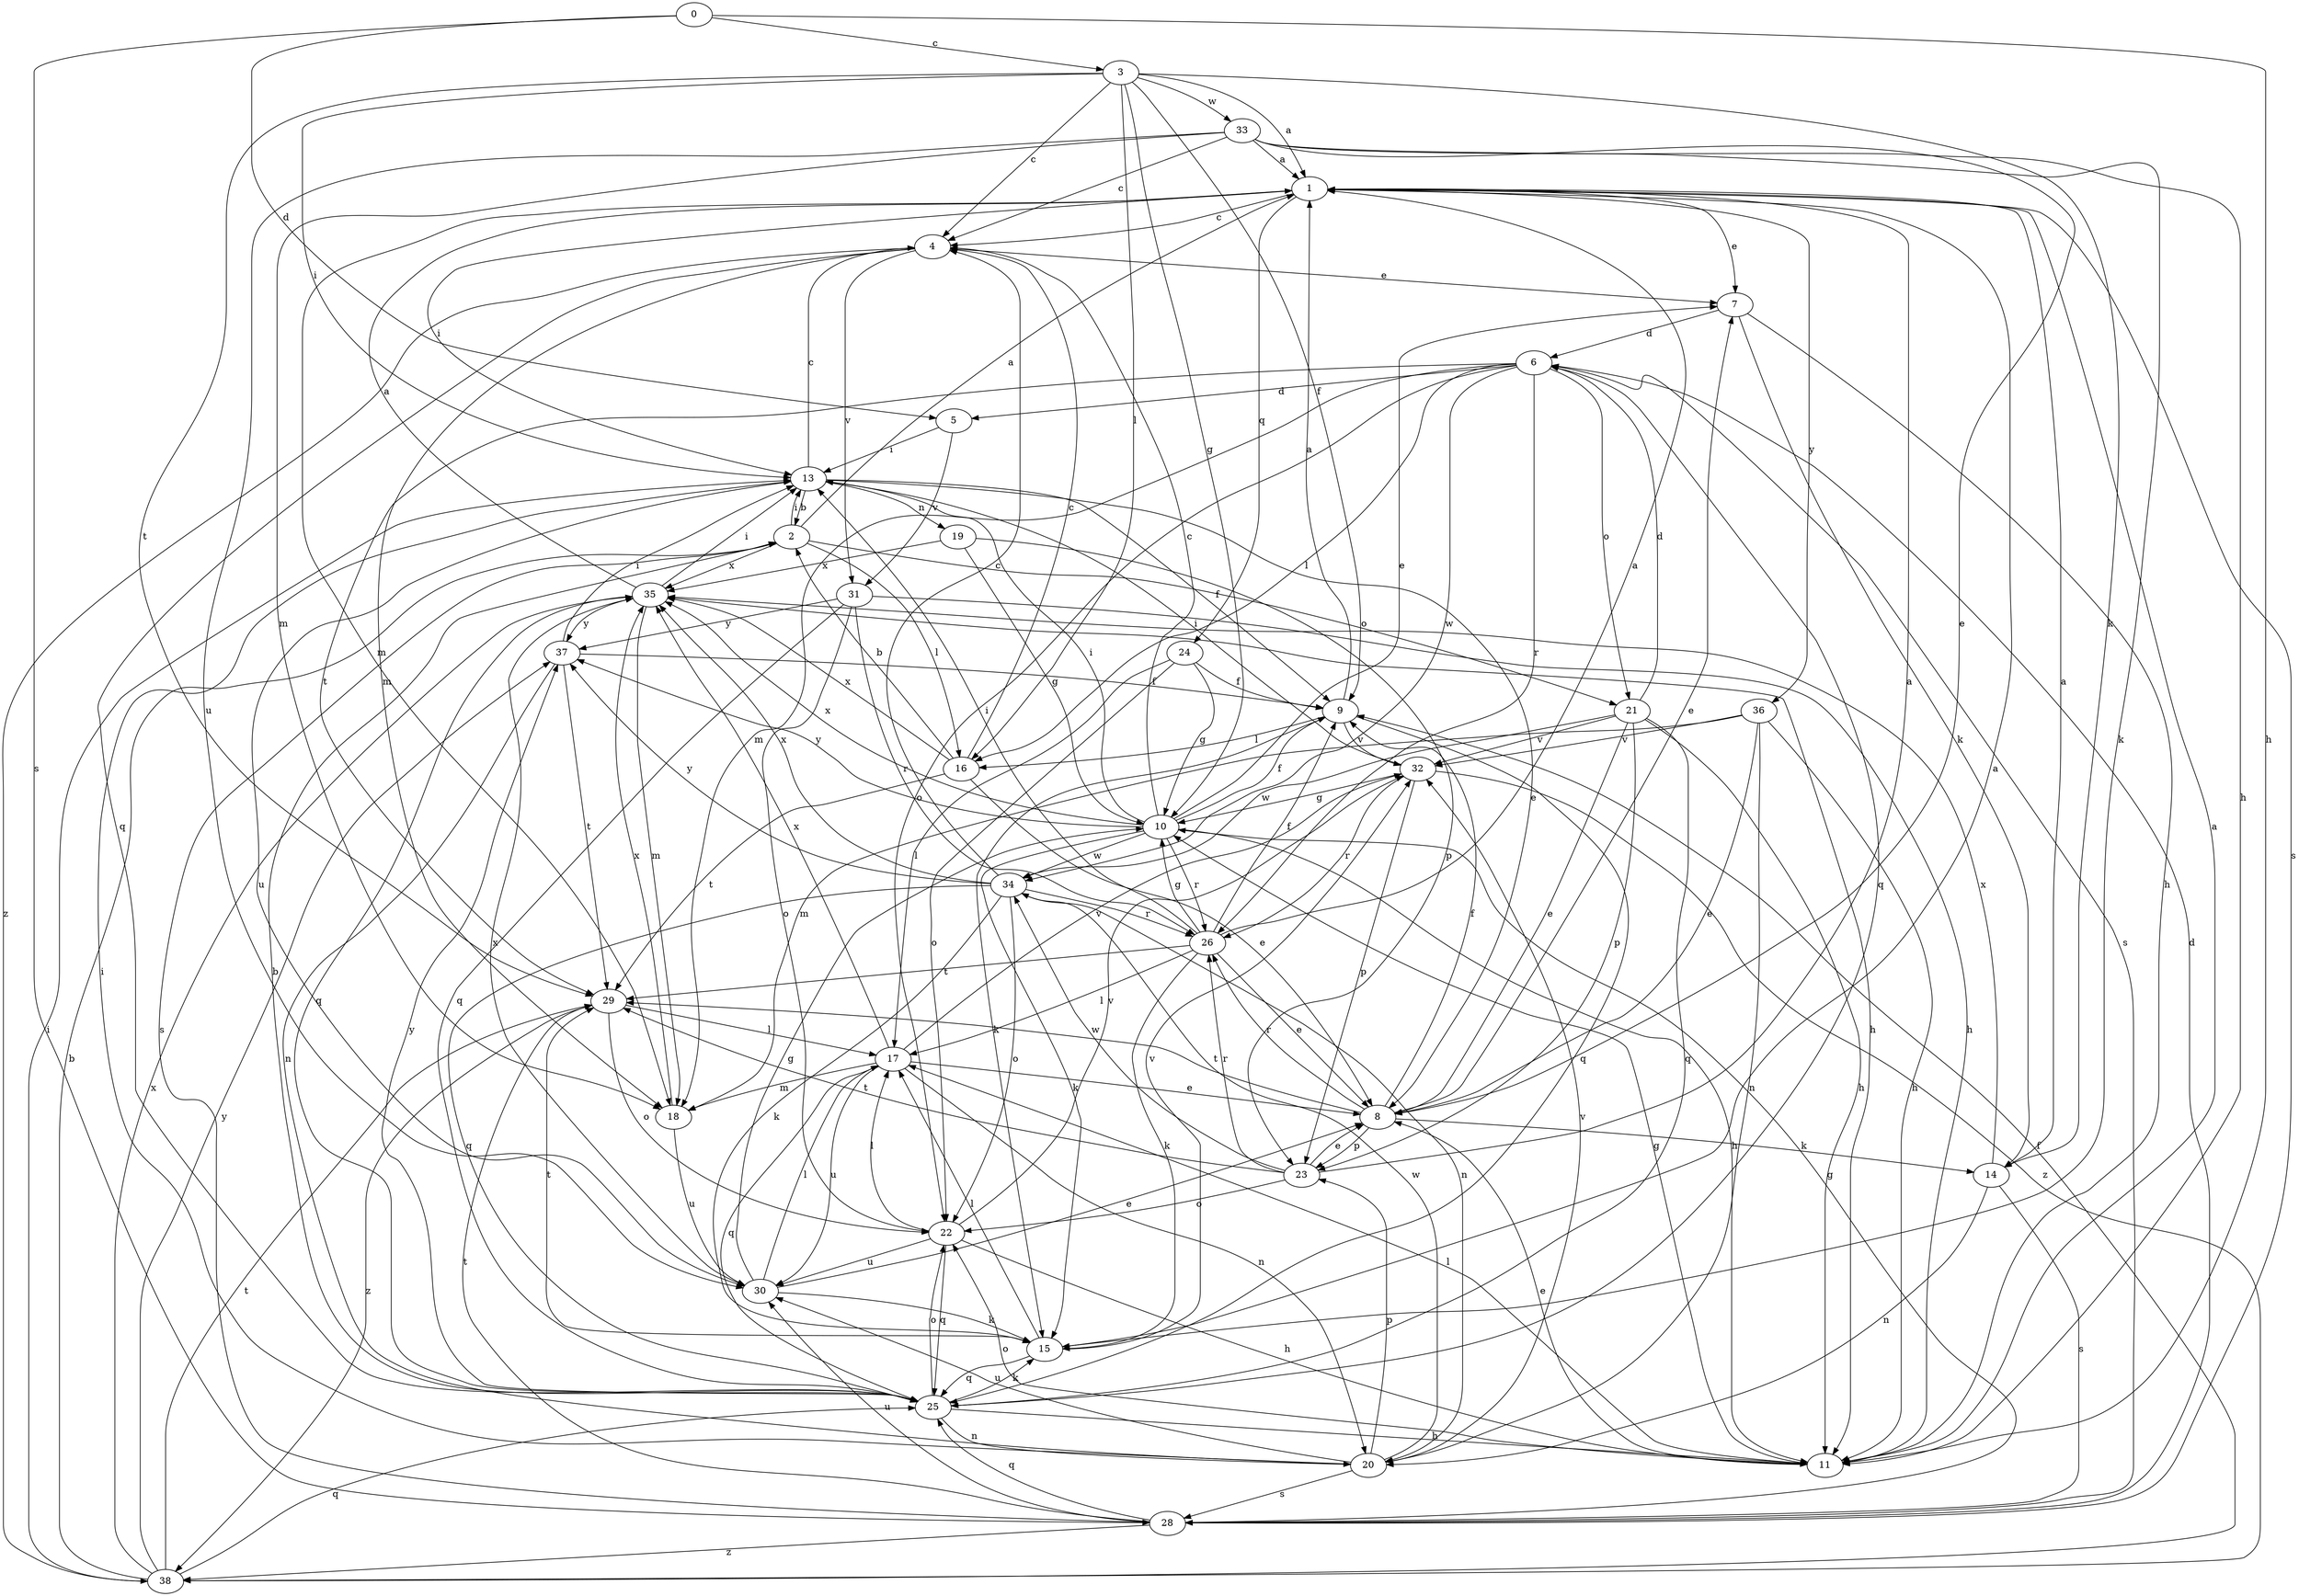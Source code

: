 strict digraph  {
0;
1;
2;
3;
4;
5;
6;
7;
8;
9;
10;
11;
13;
14;
15;
16;
17;
18;
19;
20;
21;
22;
23;
24;
25;
26;
28;
29;
30;
31;
32;
33;
34;
35;
36;
37;
38;
0 -> 3  [label=c];
0 -> 5  [label=d];
0 -> 11  [label=h];
0 -> 28  [label=s];
1 -> 4  [label=c];
1 -> 7  [label=e];
1 -> 13  [label=i];
1 -> 18  [label=m];
1 -> 24  [label=q];
1 -> 28  [label=s];
1 -> 36  [label=y];
2 -> 1  [label=a];
2 -> 13  [label=i];
2 -> 16  [label=l];
2 -> 21  [label=o];
2 -> 28  [label=s];
2 -> 35  [label=x];
3 -> 1  [label=a];
3 -> 4  [label=c];
3 -> 9  [label=f];
3 -> 10  [label=g];
3 -> 13  [label=i];
3 -> 14  [label=k];
3 -> 16  [label=l];
3 -> 29  [label=t];
3 -> 33  [label=w];
4 -> 7  [label=e];
4 -> 18  [label=m];
4 -> 25  [label=q];
4 -> 31  [label=v];
4 -> 38  [label=z];
5 -> 13  [label=i];
5 -> 31  [label=v];
6 -> 5  [label=d];
6 -> 16  [label=l];
6 -> 18  [label=m];
6 -> 21  [label=o];
6 -> 22  [label=o];
6 -> 25  [label=q];
6 -> 26  [label=r];
6 -> 28  [label=s];
6 -> 29  [label=t];
6 -> 34  [label=w];
7 -> 6  [label=d];
7 -> 11  [label=h];
7 -> 14  [label=k];
8 -> 7  [label=e];
8 -> 9  [label=f];
8 -> 14  [label=k];
8 -> 23  [label=p];
8 -> 26  [label=r];
8 -> 29  [label=t];
9 -> 1  [label=a];
9 -> 15  [label=k];
9 -> 16  [label=l];
9 -> 25  [label=q];
9 -> 32  [label=v];
10 -> 4  [label=c];
10 -> 7  [label=e];
10 -> 9  [label=f];
10 -> 11  [label=h];
10 -> 13  [label=i];
10 -> 15  [label=k];
10 -> 26  [label=r];
10 -> 34  [label=w];
10 -> 35  [label=x];
10 -> 37  [label=y];
11 -> 1  [label=a];
11 -> 8  [label=e];
11 -> 10  [label=g];
11 -> 17  [label=l];
11 -> 22  [label=o];
13 -> 2  [label=b];
13 -> 4  [label=c];
13 -> 8  [label=e];
13 -> 9  [label=f];
13 -> 19  [label=n];
13 -> 30  [label=u];
14 -> 1  [label=a];
14 -> 20  [label=n];
14 -> 28  [label=s];
14 -> 35  [label=x];
15 -> 1  [label=a];
15 -> 17  [label=l];
15 -> 25  [label=q];
15 -> 29  [label=t];
15 -> 32  [label=v];
16 -> 2  [label=b];
16 -> 4  [label=c];
16 -> 8  [label=e];
16 -> 29  [label=t];
16 -> 35  [label=x];
17 -> 8  [label=e];
17 -> 18  [label=m];
17 -> 20  [label=n];
17 -> 25  [label=q];
17 -> 30  [label=u];
17 -> 32  [label=v];
17 -> 35  [label=x];
18 -> 30  [label=u];
18 -> 35  [label=x];
19 -> 10  [label=g];
19 -> 23  [label=p];
19 -> 35  [label=x];
20 -> 13  [label=i];
20 -> 23  [label=p];
20 -> 28  [label=s];
20 -> 30  [label=u];
20 -> 32  [label=v];
20 -> 34  [label=w];
21 -> 6  [label=d];
21 -> 8  [label=e];
21 -> 11  [label=h];
21 -> 23  [label=p];
21 -> 25  [label=q];
21 -> 32  [label=v];
21 -> 34  [label=w];
22 -> 11  [label=h];
22 -> 17  [label=l];
22 -> 25  [label=q];
22 -> 30  [label=u];
22 -> 32  [label=v];
23 -> 1  [label=a];
23 -> 8  [label=e];
23 -> 22  [label=o];
23 -> 26  [label=r];
23 -> 29  [label=t];
23 -> 34  [label=w];
24 -> 9  [label=f];
24 -> 10  [label=g];
24 -> 17  [label=l];
24 -> 22  [label=o];
25 -> 2  [label=b];
25 -> 11  [label=h];
25 -> 15  [label=k];
25 -> 20  [label=n];
25 -> 22  [label=o];
25 -> 37  [label=y];
26 -> 1  [label=a];
26 -> 8  [label=e];
26 -> 9  [label=f];
26 -> 10  [label=g];
26 -> 13  [label=i];
26 -> 15  [label=k];
26 -> 17  [label=l];
26 -> 29  [label=t];
28 -> 6  [label=d];
28 -> 10  [label=g];
28 -> 25  [label=q];
28 -> 29  [label=t];
28 -> 30  [label=u];
28 -> 38  [label=z];
29 -> 17  [label=l];
29 -> 22  [label=o];
29 -> 38  [label=z];
30 -> 8  [label=e];
30 -> 10  [label=g];
30 -> 15  [label=k];
30 -> 17  [label=l];
30 -> 35  [label=x];
31 -> 11  [label=h];
31 -> 22  [label=o];
31 -> 25  [label=q];
31 -> 26  [label=r];
31 -> 37  [label=y];
32 -> 10  [label=g];
32 -> 13  [label=i];
32 -> 23  [label=p];
32 -> 26  [label=r];
32 -> 38  [label=z];
33 -> 1  [label=a];
33 -> 4  [label=c];
33 -> 8  [label=e];
33 -> 11  [label=h];
33 -> 15  [label=k];
33 -> 18  [label=m];
33 -> 30  [label=u];
34 -> 4  [label=c];
34 -> 15  [label=k];
34 -> 20  [label=n];
34 -> 22  [label=o];
34 -> 25  [label=q];
34 -> 26  [label=r];
34 -> 35  [label=x];
34 -> 37  [label=y];
35 -> 1  [label=a];
35 -> 11  [label=h];
35 -> 13  [label=i];
35 -> 18  [label=m];
35 -> 25  [label=q];
35 -> 37  [label=y];
36 -> 8  [label=e];
36 -> 11  [label=h];
36 -> 18  [label=m];
36 -> 20  [label=n];
36 -> 32  [label=v];
37 -> 9  [label=f];
37 -> 13  [label=i];
37 -> 20  [label=n];
37 -> 29  [label=t];
38 -> 2  [label=b];
38 -> 9  [label=f];
38 -> 13  [label=i];
38 -> 25  [label=q];
38 -> 29  [label=t];
38 -> 35  [label=x];
38 -> 37  [label=y];
}
